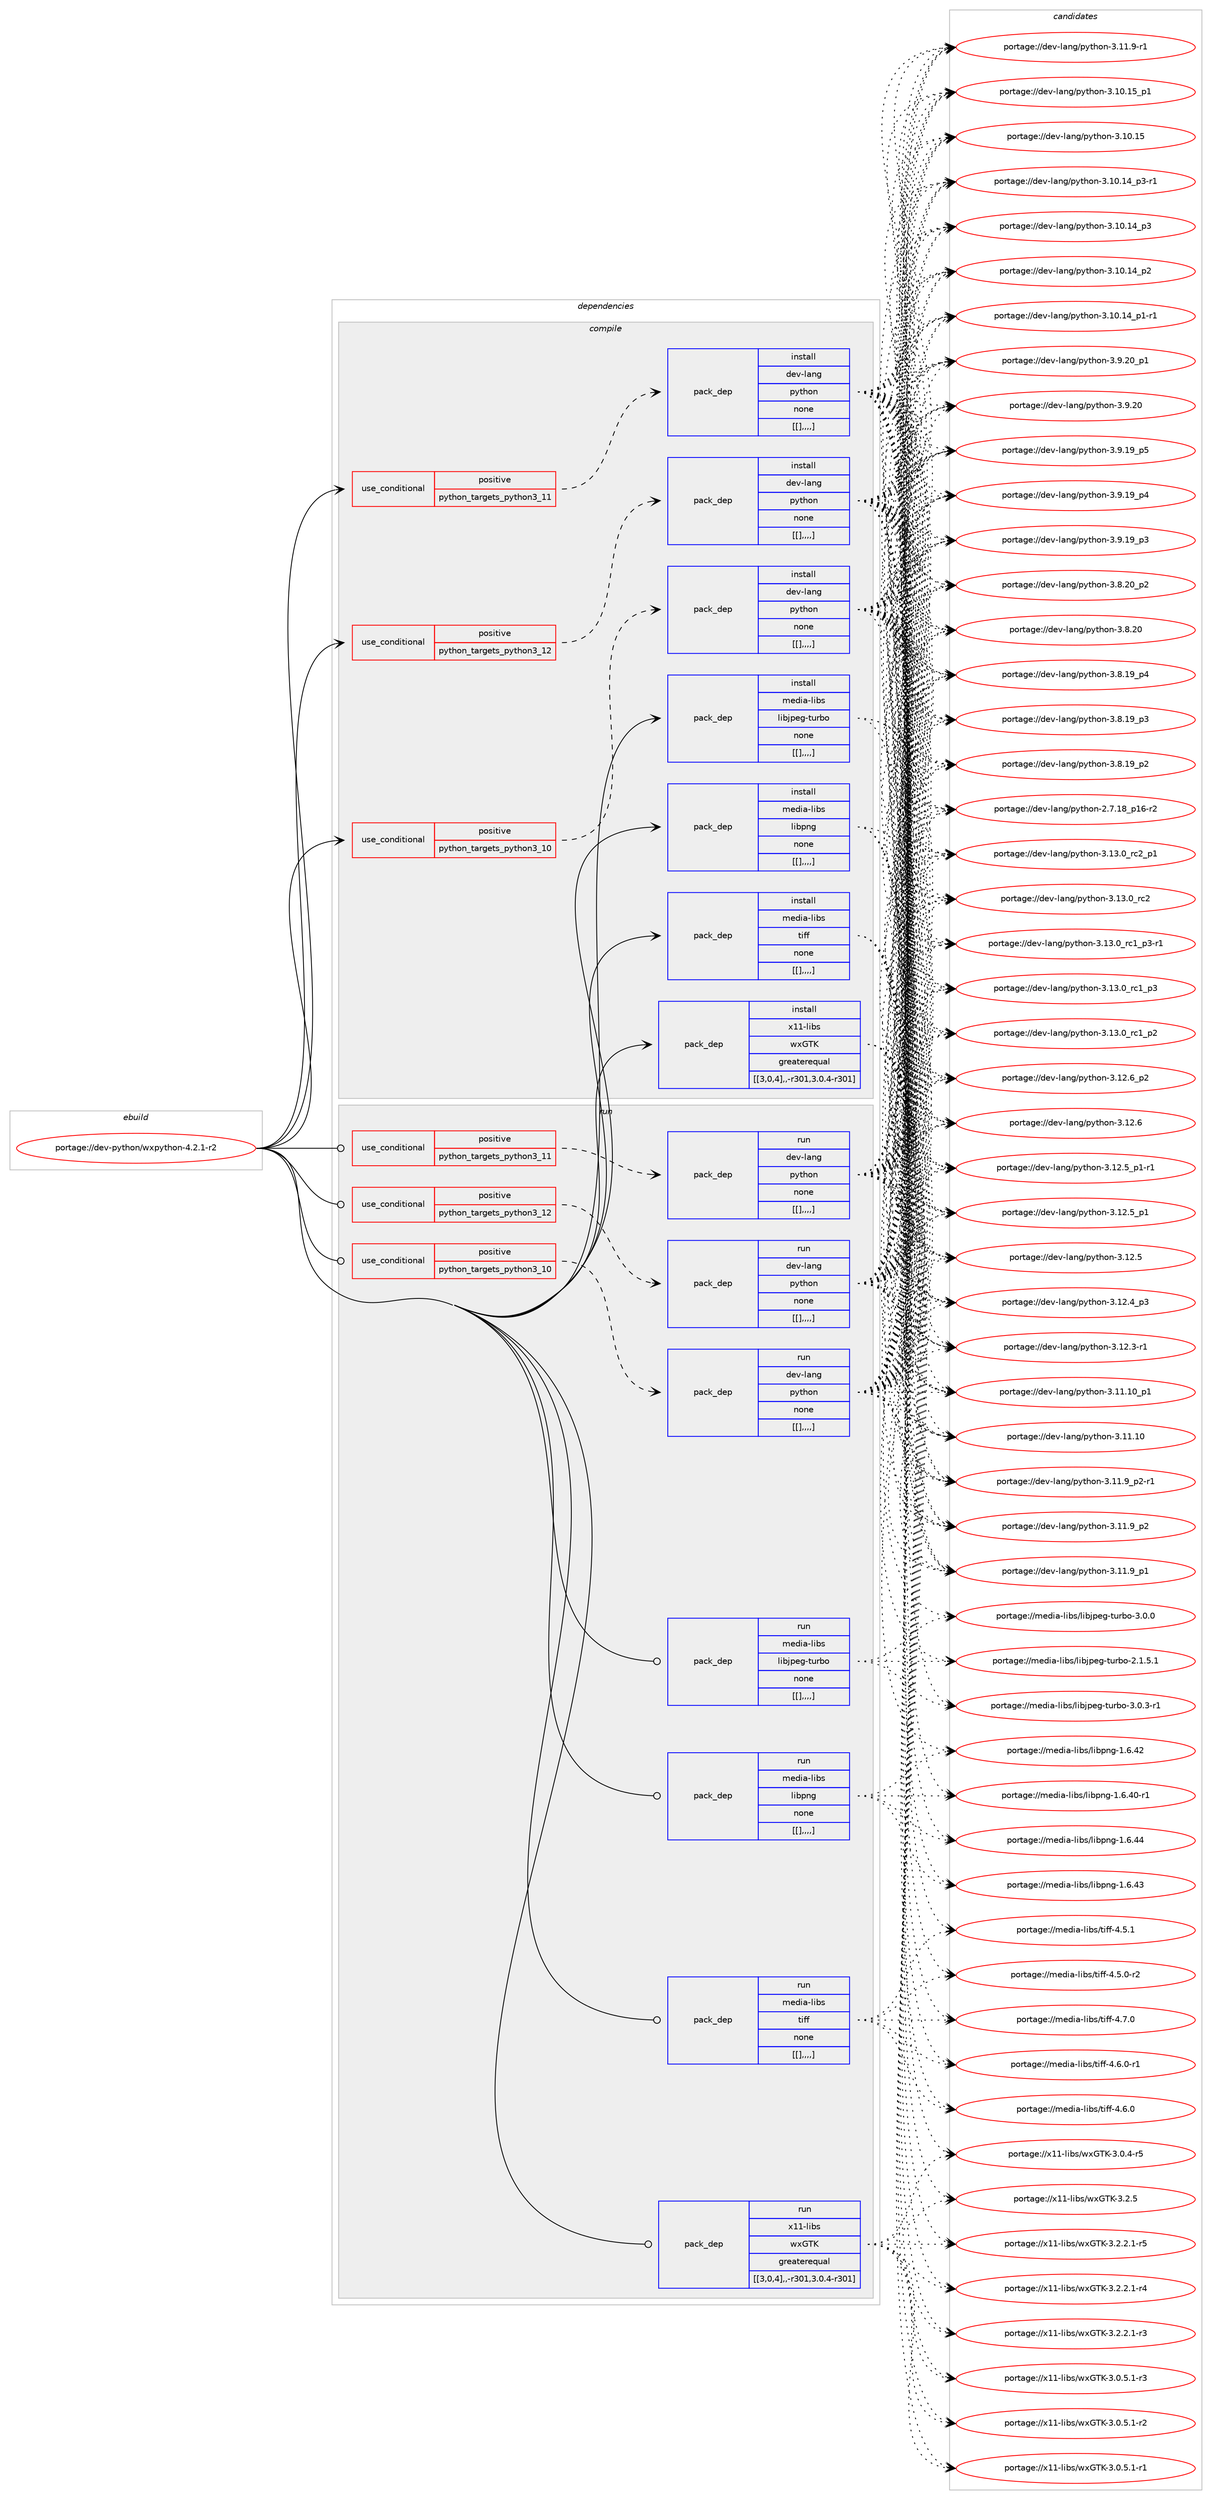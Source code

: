 digraph prolog {

# *************
# Graph options
# *************

newrank=true;
concentrate=true;
compound=true;
graph [rankdir=LR,fontname=Helvetica,fontsize=10,ranksep=1.5];#, ranksep=2.5, nodesep=0.2];
edge  [arrowhead=vee];
node  [fontname=Helvetica,fontsize=10];

# **********
# The ebuild
# **********

subgraph cluster_leftcol {
color=gray;
label=<<i>ebuild</i>>;
id [label="portage://dev-python/wxpython-4.2.1-r2", color=red, width=4, href="../dev-python/wxpython-4.2.1-r2.svg"];
}

# ****************
# The dependencies
# ****************

subgraph cluster_midcol {
color=gray;
label=<<i>dependencies</i>>;
subgraph cluster_compile {
fillcolor="#eeeeee";
style=filled;
label=<<i>compile</i>>;
subgraph cond43051 {
dependency171045 [label=<<TABLE BORDER="0" CELLBORDER="1" CELLSPACING="0" CELLPADDING="4"><TR><TD ROWSPAN="3" CELLPADDING="10">use_conditional</TD></TR><TR><TD>positive</TD></TR><TR><TD>python_targets_python3_10</TD></TR></TABLE>>, shape=none, color=red];
subgraph pack126731 {
dependency171046 [label=<<TABLE BORDER="0" CELLBORDER="1" CELLSPACING="0" CELLPADDING="4" WIDTH="220"><TR><TD ROWSPAN="6" CELLPADDING="30">pack_dep</TD></TR><TR><TD WIDTH="110">install</TD></TR><TR><TD>dev-lang</TD></TR><TR><TD>python</TD></TR><TR><TD>none</TD></TR><TR><TD>[[],,,,]</TD></TR></TABLE>>, shape=none, color=blue];
}
dependency171045:e -> dependency171046:w [weight=20,style="dashed",arrowhead="vee"];
}
id:e -> dependency171045:w [weight=20,style="solid",arrowhead="vee"];
subgraph cond43052 {
dependency171047 [label=<<TABLE BORDER="0" CELLBORDER="1" CELLSPACING="0" CELLPADDING="4"><TR><TD ROWSPAN="3" CELLPADDING="10">use_conditional</TD></TR><TR><TD>positive</TD></TR><TR><TD>python_targets_python3_11</TD></TR></TABLE>>, shape=none, color=red];
subgraph pack126732 {
dependency171048 [label=<<TABLE BORDER="0" CELLBORDER="1" CELLSPACING="0" CELLPADDING="4" WIDTH="220"><TR><TD ROWSPAN="6" CELLPADDING="30">pack_dep</TD></TR><TR><TD WIDTH="110">install</TD></TR><TR><TD>dev-lang</TD></TR><TR><TD>python</TD></TR><TR><TD>none</TD></TR><TR><TD>[[],,,,]</TD></TR></TABLE>>, shape=none, color=blue];
}
dependency171047:e -> dependency171048:w [weight=20,style="dashed",arrowhead="vee"];
}
id:e -> dependency171047:w [weight=20,style="solid",arrowhead="vee"];
subgraph cond43053 {
dependency171049 [label=<<TABLE BORDER="0" CELLBORDER="1" CELLSPACING="0" CELLPADDING="4"><TR><TD ROWSPAN="3" CELLPADDING="10">use_conditional</TD></TR><TR><TD>positive</TD></TR><TR><TD>python_targets_python3_12</TD></TR></TABLE>>, shape=none, color=red];
subgraph pack126733 {
dependency171050 [label=<<TABLE BORDER="0" CELLBORDER="1" CELLSPACING="0" CELLPADDING="4" WIDTH="220"><TR><TD ROWSPAN="6" CELLPADDING="30">pack_dep</TD></TR><TR><TD WIDTH="110">install</TD></TR><TR><TD>dev-lang</TD></TR><TR><TD>python</TD></TR><TR><TD>none</TD></TR><TR><TD>[[],,,,]</TD></TR></TABLE>>, shape=none, color=blue];
}
dependency171049:e -> dependency171050:w [weight=20,style="dashed",arrowhead="vee"];
}
id:e -> dependency171049:w [weight=20,style="solid",arrowhead="vee"];
subgraph pack126734 {
dependency171051 [label=<<TABLE BORDER="0" CELLBORDER="1" CELLSPACING="0" CELLPADDING="4" WIDTH="220"><TR><TD ROWSPAN="6" CELLPADDING="30">pack_dep</TD></TR><TR><TD WIDTH="110">install</TD></TR><TR><TD>media-libs</TD></TR><TR><TD>libjpeg-turbo</TD></TR><TR><TD>none</TD></TR><TR><TD>[[],,,,]</TD></TR></TABLE>>, shape=none, color=blue];
}
id:e -> dependency171051:w [weight=20,style="solid",arrowhead="vee"];
subgraph pack126735 {
dependency171052 [label=<<TABLE BORDER="0" CELLBORDER="1" CELLSPACING="0" CELLPADDING="4" WIDTH="220"><TR><TD ROWSPAN="6" CELLPADDING="30">pack_dep</TD></TR><TR><TD WIDTH="110">install</TD></TR><TR><TD>media-libs</TD></TR><TR><TD>libpng</TD></TR><TR><TD>none</TD></TR><TR><TD>[[],,,,]</TD></TR></TABLE>>, shape=none, color=blue];
}
id:e -> dependency171052:w [weight=20,style="solid",arrowhead="vee"];
subgraph pack126736 {
dependency171053 [label=<<TABLE BORDER="0" CELLBORDER="1" CELLSPACING="0" CELLPADDING="4" WIDTH="220"><TR><TD ROWSPAN="6" CELLPADDING="30">pack_dep</TD></TR><TR><TD WIDTH="110">install</TD></TR><TR><TD>media-libs</TD></TR><TR><TD>tiff</TD></TR><TR><TD>none</TD></TR><TR><TD>[[],,,,]</TD></TR></TABLE>>, shape=none, color=blue];
}
id:e -> dependency171053:w [weight=20,style="solid",arrowhead="vee"];
subgraph pack126737 {
dependency171054 [label=<<TABLE BORDER="0" CELLBORDER="1" CELLSPACING="0" CELLPADDING="4" WIDTH="220"><TR><TD ROWSPAN="6" CELLPADDING="30">pack_dep</TD></TR><TR><TD WIDTH="110">install</TD></TR><TR><TD>x11-libs</TD></TR><TR><TD>wxGTK</TD></TR><TR><TD>greaterequal</TD></TR><TR><TD>[[3,0,4],,-r301,3.0.4-r301]</TD></TR></TABLE>>, shape=none, color=blue];
}
id:e -> dependency171054:w [weight=20,style="solid",arrowhead="vee"];
}
subgraph cluster_compileandrun {
fillcolor="#eeeeee";
style=filled;
label=<<i>compile and run</i>>;
}
subgraph cluster_run {
fillcolor="#eeeeee";
style=filled;
label=<<i>run</i>>;
subgraph cond43054 {
dependency171055 [label=<<TABLE BORDER="0" CELLBORDER="1" CELLSPACING="0" CELLPADDING="4"><TR><TD ROWSPAN="3" CELLPADDING="10">use_conditional</TD></TR><TR><TD>positive</TD></TR><TR><TD>python_targets_python3_10</TD></TR></TABLE>>, shape=none, color=red];
subgraph pack126738 {
dependency171056 [label=<<TABLE BORDER="0" CELLBORDER="1" CELLSPACING="0" CELLPADDING="4" WIDTH="220"><TR><TD ROWSPAN="6" CELLPADDING="30">pack_dep</TD></TR><TR><TD WIDTH="110">run</TD></TR><TR><TD>dev-lang</TD></TR><TR><TD>python</TD></TR><TR><TD>none</TD></TR><TR><TD>[[],,,,]</TD></TR></TABLE>>, shape=none, color=blue];
}
dependency171055:e -> dependency171056:w [weight=20,style="dashed",arrowhead="vee"];
}
id:e -> dependency171055:w [weight=20,style="solid",arrowhead="odot"];
subgraph cond43055 {
dependency171057 [label=<<TABLE BORDER="0" CELLBORDER="1" CELLSPACING="0" CELLPADDING="4"><TR><TD ROWSPAN="3" CELLPADDING="10">use_conditional</TD></TR><TR><TD>positive</TD></TR><TR><TD>python_targets_python3_11</TD></TR></TABLE>>, shape=none, color=red];
subgraph pack126739 {
dependency171058 [label=<<TABLE BORDER="0" CELLBORDER="1" CELLSPACING="0" CELLPADDING="4" WIDTH="220"><TR><TD ROWSPAN="6" CELLPADDING="30">pack_dep</TD></TR><TR><TD WIDTH="110">run</TD></TR><TR><TD>dev-lang</TD></TR><TR><TD>python</TD></TR><TR><TD>none</TD></TR><TR><TD>[[],,,,]</TD></TR></TABLE>>, shape=none, color=blue];
}
dependency171057:e -> dependency171058:w [weight=20,style="dashed",arrowhead="vee"];
}
id:e -> dependency171057:w [weight=20,style="solid",arrowhead="odot"];
subgraph cond43056 {
dependency171059 [label=<<TABLE BORDER="0" CELLBORDER="1" CELLSPACING="0" CELLPADDING="4"><TR><TD ROWSPAN="3" CELLPADDING="10">use_conditional</TD></TR><TR><TD>positive</TD></TR><TR><TD>python_targets_python3_12</TD></TR></TABLE>>, shape=none, color=red];
subgraph pack126740 {
dependency171060 [label=<<TABLE BORDER="0" CELLBORDER="1" CELLSPACING="0" CELLPADDING="4" WIDTH="220"><TR><TD ROWSPAN="6" CELLPADDING="30">pack_dep</TD></TR><TR><TD WIDTH="110">run</TD></TR><TR><TD>dev-lang</TD></TR><TR><TD>python</TD></TR><TR><TD>none</TD></TR><TR><TD>[[],,,,]</TD></TR></TABLE>>, shape=none, color=blue];
}
dependency171059:e -> dependency171060:w [weight=20,style="dashed",arrowhead="vee"];
}
id:e -> dependency171059:w [weight=20,style="solid",arrowhead="odot"];
subgraph pack126741 {
dependency171061 [label=<<TABLE BORDER="0" CELLBORDER="1" CELLSPACING="0" CELLPADDING="4" WIDTH="220"><TR><TD ROWSPAN="6" CELLPADDING="30">pack_dep</TD></TR><TR><TD WIDTH="110">run</TD></TR><TR><TD>media-libs</TD></TR><TR><TD>libjpeg-turbo</TD></TR><TR><TD>none</TD></TR><TR><TD>[[],,,,]</TD></TR></TABLE>>, shape=none, color=blue];
}
id:e -> dependency171061:w [weight=20,style="solid",arrowhead="odot"];
subgraph pack126742 {
dependency171062 [label=<<TABLE BORDER="0" CELLBORDER="1" CELLSPACING="0" CELLPADDING="4" WIDTH="220"><TR><TD ROWSPAN="6" CELLPADDING="30">pack_dep</TD></TR><TR><TD WIDTH="110">run</TD></TR><TR><TD>media-libs</TD></TR><TR><TD>libpng</TD></TR><TR><TD>none</TD></TR><TR><TD>[[],,,,]</TD></TR></TABLE>>, shape=none, color=blue];
}
id:e -> dependency171062:w [weight=20,style="solid",arrowhead="odot"];
subgraph pack126743 {
dependency171063 [label=<<TABLE BORDER="0" CELLBORDER="1" CELLSPACING="0" CELLPADDING="4" WIDTH="220"><TR><TD ROWSPAN="6" CELLPADDING="30">pack_dep</TD></TR><TR><TD WIDTH="110">run</TD></TR><TR><TD>media-libs</TD></TR><TR><TD>tiff</TD></TR><TR><TD>none</TD></TR><TR><TD>[[],,,,]</TD></TR></TABLE>>, shape=none, color=blue];
}
id:e -> dependency171063:w [weight=20,style="solid",arrowhead="odot"];
subgraph pack126744 {
dependency171064 [label=<<TABLE BORDER="0" CELLBORDER="1" CELLSPACING="0" CELLPADDING="4" WIDTH="220"><TR><TD ROWSPAN="6" CELLPADDING="30">pack_dep</TD></TR><TR><TD WIDTH="110">run</TD></TR><TR><TD>x11-libs</TD></TR><TR><TD>wxGTK</TD></TR><TR><TD>greaterequal</TD></TR><TR><TD>[[3,0,4],,-r301,3.0.4-r301]</TD></TR></TABLE>>, shape=none, color=blue];
}
id:e -> dependency171064:w [weight=20,style="solid",arrowhead="odot"];
}
}

# **************
# The candidates
# **************

subgraph cluster_choices {
rank=same;
color=gray;
label=<<i>candidates</i>>;

subgraph choice126731 {
color=black;
nodesep=1;
choice100101118451089711010347112121116104111110455146495146489511499509511249 [label="portage://dev-lang/python-3.13.0_rc2_p1", color=red, width=4,href="../dev-lang/python-3.13.0_rc2_p1.svg"];
choice10010111845108971101034711212111610411111045514649514648951149950 [label="portage://dev-lang/python-3.13.0_rc2", color=red, width=4,href="../dev-lang/python-3.13.0_rc2.svg"];
choice1001011184510897110103471121211161041111104551464951464895114994995112514511449 [label="portage://dev-lang/python-3.13.0_rc1_p3-r1", color=red, width=4,href="../dev-lang/python-3.13.0_rc1_p3-r1.svg"];
choice100101118451089711010347112121116104111110455146495146489511499499511251 [label="portage://dev-lang/python-3.13.0_rc1_p3", color=red, width=4,href="../dev-lang/python-3.13.0_rc1_p3.svg"];
choice100101118451089711010347112121116104111110455146495146489511499499511250 [label="portage://dev-lang/python-3.13.0_rc1_p2", color=red, width=4,href="../dev-lang/python-3.13.0_rc1_p2.svg"];
choice100101118451089711010347112121116104111110455146495046549511250 [label="portage://dev-lang/python-3.12.6_p2", color=red, width=4,href="../dev-lang/python-3.12.6_p2.svg"];
choice10010111845108971101034711212111610411111045514649504654 [label="portage://dev-lang/python-3.12.6", color=red, width=4,href="../dev-lang/python-3.12.6.svg"];
choice1001011184510897110103471121211161041111104551464950465395112494511449 [label="portage://dev-lang/python-3.12.5_p1-r1", color=red, width=4,href="../dev-lang/python-3.12.5_p1-r1.svg"];
choice100101118451089711010347112121116104111110455146495046539511249 [label="portage://dev-lang/python-3.12.5_p1", color=red, width=4,href="../dev-lang/python-3.12.5_p1.svg"];
choice10010111845108971101034711212111610411111045514649504653 [label="portage://dev-lang/python-3.12.5", color=red, width=4,href="../dev-lang/python-3.12.5.svg"];
choice100101118451089711010347112121116104111110455146495046529511251 [label="portage://dev-lang/python-3.12.4_p3", color=red, width=4,href="../dev-lang/python-3.12.4_p3.svg"];
choice100101118451089711010347112121116104111110455146495046514511449 [label="portage://dev-lang/python-3.12.3-r1", color=red, width=4,href="../dev-lang/python-3.12.3-r1.svg"];
choice10010111845108971101034711212111610411111045514649494649489511249 [label="portage://dev-lang/python-3.11.10_p1", color=red, width=4,href="../dev-lang/python-3.11.10_p1.svg"];
choice1001011184510897110103471121211161041111104551464949464948 [label="portage://dev-lang/python-3.11.10", color=red, width=4,href="../dev-lang/python-3.11.10.svg"];
choice1001011184510897110103471121211161041111104551464949465795112504511449 [label="portage://dev-lang/python-3.11.9_p2-r1", color=red, width=4,href="../dev-lang/python-3.11.9_p2-r1.svg"];
choice100101118451089711010347112121116104111110455146494946579511250 [label="portage://dev-lang/python-3.11.9_p2", color=red, width=4,href="../dev-lang/python-3.11.9_p2.svg"];
choice100101118451089711010347112121116104111110455146494946579511249 [label="portage://dev-lang/python-3.11.9_p1", color=red, width=4,href="../dev-lang/python-3.11.9_p1.svg"];
choice100101118451089711010347112121116104111110455146494946574511449 [label="portage://dev-lang/python-3.11.9-r1", color=red, width=4,href="../dev-lang/python-3.11.9-r1.svg"];
choice10010111845108971101034711212111610411111045514649484649539511249 [label="portage://dev-lang/python-3.10.15_p1", color=red, width=4,href="../dev-lang/python-3.10.15_p1.svg"];
choice1001011184510897110103471121211161041111104551464948464953 [label="portage://dev-lang/python-3.10.15", color=red, width=4,href="../dev-lang/python-3.10.15.svg"];
choice100101118451089711010347112121116104111110455146494846495295112514511449 [label="portage://dev-lang/python-3.10.14_p3-r1", color=red, width=4,href="../dev-lang/python-3.10.14_p3-r1.svg"];
choice10010111845108971101034711212111610411111045514649484649529511251 [label="portage://dev-lang/python-3.10.14_p3", color=red, width=4,href="../dev-lang/python-3.10.14_p3.svg"];
choice10010111845108971101034711212111610411111045514649484649529511250 [label="portage://dev-lang/python-3.10.14_p2", color=red, width=4,href="../dev-lang/python-3.10.14_p2.svg"];
choice100101118451089711010347112121116104111110455146494846495295112494511449 [label="portage://dev-lang/python-3.10.14_p1-r1", color=red, width=4,href="../dev-lang/python-3.10.14_p1-r1.svg"];
choice100101118451089711010347112121116104111110455146574650489511249 [label="portage://dev-lang/python-3.9.20_p1", color=red, width=4,href="../dev-lang/python-3.9.20_p1.svg"];
choice10010111845108971101034711212111610411111045514657465048 [label="portage://dev-lang/python-3.9.20", color=red, width=4,href="../dev-lang/python-3.9.20.svg"];
choice100101118451089711010347112121116104111110455146574649579511253 [label="portage://dev-lang/python-3.9.19_p5", color=red, width=4,href="../dev-lang/python-3.9.19_p5.svg"];
choice100101118451089711010347112121116104111110455146574649579511252 [label="portage://dev-lang/python-3.9.19_p4", color=red, width=4,href="../dev-lang/python-3.9.19_p4.svg"];
choice100101118451089711010347112121116104111110455146574649579511251 [label="portage://dev-lang/python-3.9.19_p3", color=red, width=4,href="../dev-lang/python-3.9.19_p3.svg"];
choice100101118451089711010347112121116104111110455146564650489511250 [label="portage://dev-lang/python-3.8.20_p2", color=red, width=4,href="../dev-lang/python-3.8.20_p2.svg"];
choice10010111845108971101034711212111610411111045514656465048 [label="portage://dev-lang/python-3.8.20", color=red, width=4,href="../dev-lang/python-3.8.20.svg"];
choice100101118451089711010347112121116104111110455146564649579511252 [label="portage://dev-lang/python-3.8.19_p4", color=red, width=4,href="../dev-lang/python-3.8.19_p4.svg"];
choice100101118451089711010347112121116104111110455146564649579511251 [label="portage://dev-lang/python-3.8.19_p3", color=red, width=4,href="../dev-lang/python-3.8.19_p3.svg"];
choice100101118451089711010347112121116104111110455146564649579511250 [label="portage://dev-lang/python-3.8.19_p2", color=red, width=4,href="../dev-lang/python-3.8.19_p2.svg"];
choice100101118451089711010347112121116104111110455046554649569511249544511450 [label="portage://dev-lang/python-2.7.18_p16-r2", color=red, width=4,href="../dev-lang/python-2.7.18_p16-r2.svg"];
dependency171046:e -> choice100101118451089711010347112121116104111110455146495146489511499509511249:w [style=dotted,weight="100"];
dependency171046:e -> choice10010111845108971101034711212111610411111045514649514648951149950:w [style=dotted,weight="100"];
dependency171046:e -> choice1001011184510897110103471121211161041111104551464951464895114994995112514511449:w [style=dotted,weight="100"];
dependency171046:e -> choice100101118451089711010347112121116104111110455146495146489511499499511251:w [style=dotted,weight="100"];
dependency171046:e -> choice100101118451089711010347112121116104111110455146495146489511499499511250:w [style=dotted,weight="100"];
dependency171046:e -> choice100101118451089711010347112121116104111110455146495046549511250:w [style=dotted,weight="100"];
dependency171046:e -> choice10010111845108971101034711212111610411111045514649504654:w [style=dotted,weight="100"];
dependency171046:e -> choice1001011184510897110103471121211161041111104551464950465395112494511449:w [style=dotted,weight="100"];
dependency171046:e -> choice100101118451089711010347112121116104111110455146495046539511249:w [style=dotted,weight="100"];
dependency171046:e -> choice10010111845108971101034711212111610411111045514649504653:w [style=dotted,weight="100"];
dependency171046:e -> choice100101118451089711010347112121116104111110455146495046529511251:w [style=dotted,weight="100"];
dependency171046:e -> choice100101118451089711010347112121116104111110455146495046514511449:w [style=dotted,weight="100"];
dependency171046:e -> choice10010111845108971101034711212111610411111045514649494649489511249:w [style=dotted,weight="100"];
dependency171046:e -> choice1001011184510897110103471121211161041111104551464949464948:w [style=dotted,weight="100"];
dependency171046:e -> choice1001011184510897110103471121211161041111104551464949465795112504511449:w [style=dotted,weight="100"];
dependency171046:e -> choice100101118451089711010347112121116104111110455146494946579511250:w [style=dotted,weight="100"];
dependency171046:e -> choice100101118451089711010347112121116104111110455146494946579511249:w [style=dotted,weight="100"];
dependency171046:e -> choice100101118451089711010347112121116104111110455146494946574511449:w [style=dotted,weight="100"];
dependency171046:e -> choice10010111845108971101034711212111610411111045514649484649539511249:w [style=dotted,weight="100"];
dependency171046:e -> choice1001011184510897110103471121211161041111104551464948464953:w [style=dotted,weight="100"];
dependency171046:e -> choice100101118451089711010347112121116104111110455146494846495295112514511449:w [style=dotted,weight="100"];
dependency171046:e -> choice10010111845108971101034711212111610411111045514649484649529511251:w [style=dotted,weight="100"];
dependency171046:e -> choice10010111845108971101034711212111610411111045514649484649529511250:w [style=dotted,weight="100"];
dependency171046:e -> choice100101118451089711010347112121116104111110455146494846495295112494511449:w [style=dotted,weight="100"];
dependency171046:e -> choice100101118451089711010347112121116104111110455146574650489511249:w [style=dotted,weight="100"];
dependency171046:e -> choice10010111845108971101034711212111610411111045514657465048:w [style=dotted,weight="100"];
dependency171046:e -> choice100101118451089711010347112121116104111110455146574649579511253:w [style=dotted,weight="100"];
dependency171046:e -> choice100101118451089711010347112121116104111110455146574649579511252:w [style=dotted,weight="100"];
dependency171046:e -> choice100101118451089711010347112121116104111110455146574649579511251:w [style=dotted,weight="100"];
dependency171046:e -> choice100101118451089711010347112121116104111110455146564650489511250:w [style=dotted,weight="100"];
dependency171046:e -> choice10010111845108971101034711212111610411111045514656465048:w [style=dotted,weight="100"];
dependency171046:e -> choice100101118451089711010347112121116104111110455146564649579511252:w [style=dotted,weight="100"];
dependency171046:e -> choice100101118451089711010347112121116104111110455146564649579511251:w [style=dotted,weight="100"];
dependency171046:e -> choice100101118451089711010347112121116104111110455146564649579511250:w [style=dotted,weight="100"];
dependency171046:e -> choice100101118451089711010347112121116104111110455046554649569511249544511450:w [style=dotted,weight="100"];
}
subgraph choice126732 {
color=black;
nodesep=1;
choice100101118451089711010347112121116104111110455146495146489511499509511249 [label="portage://dev-lang/python-3.13.0_rc2_p1", color=red, width=4,href="../dev-lang/python-3.13.0_rc2_p1.svg"];
choice10010111845108971101034711212111610411111045514649514648951149950 [label="portage://dev-lang/python-3.13.0_rc2", color=red, width=4,href="../dev-lang/python-3.13.0_rc2.svg"];
choice1001011184510897110103471121211161041111104551464951464895114994995112514511449 [label="portage://dev-lang/python-3.13.0_rc1_p3-r1", color=red, width=4,href="../dev-lang/python-3.13.0_rc1_p3-r1.svg"];
choice100101118451089711010347112121116104111110455146495146489511499499511251 [label="portage://dev-lang/python-3.13.0_rc1_p3", color=red, width=4,href="../dev-lang/python-3.13.0_rc1_p3.svg"];
choice100101118451089711010347112121116104111110455146495146489511499499511250 [label="portage://dev-lang/python-3.13.0_rc1_p2", color=red, width=4,href="../dev-lang/python-3.13.0_rc1_p2.svg"];
choice100101118451089711010347112121116104111110455146495046549511250 [label="portage://dev-lang/python-3.12.6_p2", color=red, width=4,href="../dev-lang/python-3.12.6_p2.svg"];
choice10010111845108971101034711212111610411111045514649504654 [label="portage://dev-lang/python-3.12.6", color=red, width=4,href="../dev-lang/python-3.12.6.svg"];
choice1001011184510897110103471121211161041111104551464950465395112494511449 [label="portage://dev-lang/python-3.12.5_p1-r1", color=red, width=4,href="../dev-lang/python-3.12.5_p1-r1.svg"];
choice100101118451089711010347112121116104111110455146495046539511249 [label="portage://dev-lang/python-3.12.5_p1", color=red, width=4,href="../dev-lang/python-3.12.5_p1.svg"];
choice10010111845108971101034711212111610411111045514649504653 [label="portage://dev-lang/python-3.12.5", color=red, width=4,href="../dev-lang/python-3.12.5.svg"];
choice100101118451089711010347112121116104111110455146495046529511251 [label="portage://dev-lang/python-3.12.4_p3", color=red, width=4,href="../dev-lang/python-3.12.4_p3.svg"];
choice100101118451089711010347112121116104111110455146495046514511449 [label="portage://dev-lang/python-3.12.3-r1", color=red, width=4,href="../dev-lang/python-3.12.3-r1.svg"];
choice10010111845108971101034711212111610411111045514649494649489511249 [label="portage://dev-lang/python-3.11.10_p1", color=red, width=4,href="../dev-lang/python-3.11.10_p1.svg"];
choice1001011184510897110103471121211161041111104551464949464948 [label="portage://dev-lang/python-3.11.10", color=red, width=4,href="../dev-lang/python-3.11.10.svg"];
choice1001011184510897110103471121211161041111104551464949465795112504511449 [label="portage://dev-lang/python-3.11.9_p2-r1", color=red, width=4,href="../dev-lang/python-3.11.9_p2-r1.svg"];
choice100101118451089711010347112121116104111110455146494946579511250 [label="portage://dev-lang/python-3.11.9_p2", color=red, width=4,href="../dev-lang/python-3.11.9_p2.svg"];
choice100101118451089711010347112121116104111110455146494946579511249 [label="portage://dev-lang/python-3.11.9_p1", color=red, width=4,href="../dev-lang/python-3.11.9_p1.svg"];
choice100101118451089711010347112121116104111110455146494946574511449 [label="portage://dev-lang/python-3.11.9-r1", color=red, width=4,href="../dev-lang/python-3.11.9-r1.svg"];
choice10010111845108971101034711212111610411111045514649484649539511249 [label="portage://dev-lang/python-3.10.15_p1", color=red, width=4,href="../dev-lang/python-3.10.15_p1.svg"];
choice1001011184510897110103471121211161041111104551464948464953 [label="portage://dev-lang/python-3.10.15", color=red, width=4,href="../dev-lang/python-3.10.15.svg"];
choice100101118451089711010347112121116104111110455146494846495295112514511449 [label="portage://dev-lang/python-3.10.14_p3-r1", color=red, width=4,href="../dev-lang/python-3.10.14_p3-r1.svg"];
choice10010111845108971101034711212111610411111045514649484649529511251 [label="portage://dev-lang/python-3.10.14_p3", color=red, width=4,href="../dev-lang/python-3.10.14_p3.svg"];
choice10010111845108971101034711212111610411111045514649484649529511250 [label="portage://dev-lang/python-3.10.14_p2", color=red, width=4,href="../dev-lang/python-3.10.14_p2.svg"];
choice100101118451089711010347112121116104111110455146494846495295112494511449 [label="portage://dev-lang/python-3.10.14_p1-r1", color=red, width=4,href="../dev-lang/python-3.10.14_p1-r1.svg"];
choice100101118451089711010347112121116104111110455146574650489511249 [label="portage://dev-lang/python-3.9.20_p1", color=red, width=4,href="../dev-lang/python-3.9.20_p1.svg"];
choice10010111845108971101034711212111610411111045514657465048 [label="portage://dev-lang/python-3.9.20", color=red, width=4,href="../dev-lang/python-3.9.20.svg"];
choice100101118451089711010347112121116104111110455146574649579511253 [label="portage://dev-lang/python-3.9.19_p5", color=red, width=4,href="../dev-lang/python-3.9.19_p5.svg"];
choice100101118451089711010347112121116104111110455146574649579511252 [label="portage://dev-lang/python-3.9.19_p4", color=red, width=4,href="../dev-lang/python-3.9.19_p4.svg"];
choice100101118451089711010347112121116104111110455146574649579511251 [label="portage://dev-lang/python-3.9.19_p3", color=red, width=4,href="../dev-lang/python-3.9.19_p3.svg"];
choice100101118451089711010347112121116104111110455146564650489511250 [label="portage://dev-lang/python-3.8.20_p2", color=red, width=4,href="../dev-lang/python-3.8.20_p2.svg"];
choice10010111845108971101034711212111610411111045514656465048 [label="portage://dev-lang/python-3.8.20", color=red, width=4,href="../dev-lang/python-3.8.20.svg"];
choice100101118451089711010347112121116104111110455146564649579511252 [label="portage://dev-lang/python-3.8.19_p4", color=red, width=4,href="../dev-lang/python-3.8.19_p4.svg"];
choice100101118451089711010347112121116104111110455146564649579511251 [label="portage://dev-lang/python-3.8.19_p3", color=red, width=4,href="../dev-lang/python-3.8.19_p3.svg"];
choice100101118451089711010347112121116104111110455146564649579511250 [label="portage://dev-lang/python-3.8.19_p2", color=red, width=4,href="../dev-lang/python-3.8.19_p2.svg"];
choice100101118451089711010347112121116104111110455046554649569511249544511450 [label="portage://dev-lang/python-2.7.18_p16-r2", color=red, width=4,href="../dev-lang/python-2.7.18_p16-r2.svg"];
dependency171048:e -> choice100101118451089711010347112121116104111110455146495146489511499509511249:w [style=dotted,weight="100"];
dependency171048:e -> choice10010111845108971101034711212111610411111045514649514648951149950:w [style=dotted,weight="100"];
dependency171048:e -> choice1001011184510897110103471121211161041111104551464951464895114994995112514511449:w [style=dotted,weight="100"];
dependency171048:e -> choice100101118451089711010347112121116104111110455146495146489511499499511251:w [style=dotted,weight="100"];
dependency171048:e -> choice100101118451089711010347112121116104111110455146495146489511499499511250:w [style=dotted,weight="100"];
dependency171048:e -> choice100101118451089711010347112121116104111110455146495046549511250:w [style=dotted,weight="100"];
dependency171048:e -> choice10010111845108971101034711212111610411111045514649504654:w [style=dotted,weight="100"];
dependency171048:e -> choice1001011184510897110103471121211161041111104551464950465395112494511449:w [style=dotted,weight="100"];
dependency171048:e -> choice100101118451089711010347112121116104111110455146495046539511249:w [style=dotted,weight="100"];
dependency171048:e -> choice10010111845108971101034711212111610411111045514649504653:w [style=dotted,weight="100"];
dependency171048:e -> choice100101118451089711010347112121116104111110455146495046529511251:w [style=dotted,weight="100"];
dependency171048:e -> choice100101118451089711010347112121116104111110455146495046514511449:w [style=dotted,weight="100"];
dependency171048:e -> choice10010111845108971101034711212111610411111045514649494649489511249:w [style=dotted,weight="100"];
dependency171048:e -> choice1001011184510897110103471121211161041111104551464949464948:w [style=dotted,weight="100"];
dependency171048:e -> choice1001011184510897110103471121211161041111104551464949465795112504511449:w [style=dotted,weight="100"];
dependency171048:e -> choice100101118451089711010347112121116104111110455146494946579511250:w [style=dotted,weight="100"];
dependency171048:e -> choice100101118451089711010347112121116104111110455146494946579511249:w [style=dotted,weight="100"];
dependency171048:e -> choice100101118451089711010347112121116104111110455146494946574511449:w [style=dotted,weight="100"];
dependency171048:e -> choice10010111845108971101034711212111610411111045514649484649539511249:w [style=dotted,weight="100"];
dependency171048:e -> choice1001011184510897110103471121211161041111104551464948464953:w [style=dotted,weight="100"];
dependency171048:e -> choice100101118451089711010347112121116104111110455146494846495295112514511449:w [style=dotted,weight="100"];
dependency171048:e -> choice10010111845108971101034711212111610411111045514649484649529511251:w [style=dotted,weight="100"];
dependency171048:e -> choice10010111845108971101034711212111610411111045514649484649529511250:w [style=dotted,weight="100"];
dependency171048:e -> choice100101118451089711010347112121116104111110455146494846495295112494511449:w [style=dotted,weight="100"];
dependency171048:e -> choice100101118451089711010347112121116104111110455146574650489511249:w [style=dotted,weight="100"];
dependency171048:e -> choice10010111845108971101034711212111610411111045514657465048:w [style=dotted,weight="100"];
dependency171048:e -> choice100101118451089711010347112121116104111110455146574649579511253:w [style=dotted,weight="100"];
dependency171048:e -> choice100101118451089711010347112121116104111110455146574649579511252:w [style=dotted,weight="100"];
dependency171048:e -> choice100101118451089711010347112121116104111110455146574649579511251:w [style=dotted,weight="100"];
dependency171048:e -> choice100101118451089711010347112121116104111110455146564650489511250:w [style=dotted,weight="100"];
dependency171048:e -> choice10010111845108971101034711212111610411111045514656465048:w [style=dotted,weight="100"];
dependency171048:e -> choice100101118451089711010347112121116104111110455146564649579511252:w [style=dotted,weight="100"];
dependency171048:e -> choice100101118451089711010347112121116104111110455146564649579511251:w [style=dotted,weight="100"];
dependency171048:e -> choice100101118451089711010347112121116104111110455146564649579511250:w [style=dotted,weight="100"];
dependency171048:e -> choice100101118451089711010347112121116104111110455046554649569511249544511450:w [style=dotted,weight="100"];
}
subgraph choice126733 {
color=black;
nodesep=1;
choice100101118451089711010347112121116104111110455146495146489511499509511249 [label="portage://dev-lang/python-3.13.0_rc2_p1", color=red, width=4,href="../dev-lang/python-3.13.0_rc2_p1.svg"];
choice10010111845108971101034711212111610411111045514649514648951149950 [label="portage://dev-lang/python-3.13.0_rc2", color=red, width=4,href="../dev-lang/python-3.13.0_rc2.svg"];
choice1001011184510897110103471121211161041111104551464951464895114994995112514511449 [label="portage://dev-lang/python-3.13.0_rc1_p3-r1", color=red, width=4,href="../dev-lang/python-3.13.0_rc1_p3-r1.svg"];
choice100101118451089711010347112121116104111110455146495146489511499499511251 [label="portage://dev-lang/python-3.13.0_rc1_p3", color=red, width=4,href="../dev-lang/python-3.13.0_rc1_p3.svg"];
choice100101118451089711010347112121116104111110455146495146489511499499511250 [label="portage://dev-lang/python-3.13.0_rc1_p2", color=red, width=4,href="../dev-lang/python-3.13.0_rc1_p2.svg"];
choice100101118451089711010347112121116104111110455146495046549511250 [label="portage://dev-lang/python-3.12.6_p2", color=red, width=4,href="../dev-lang/python-3.12.6_p2.svg"];
choice10010111845108971101034711212111610411111045514649504654 [label="portage://dev-lang/python-3.12.6", color=red, width=4,href="../dev-lang/python-3.12.6.svg"];
choice1001011184510897110103471121211161041111104551464950465395112494511449 [label="portage://dev-lang/python-3.12.5_p1-r1", color=red, width=4,href="../dev-lang/python-3.12.5_p1-r1.svg"];
choice100101118451089711010347112121116104111110455146495046539511249 [label="portage://dev-lang/python-3.12.5_p1", color=red, width=4,href="../dev-lang/python-3.12.5_p1.svg"];
choice10010111845108971101034711212111610411111045514649504653 [label="portage://dev-lang/python-3.12.5", color=red, width=4,href="../dev-lang/python-3.12.5.svg"];
choice100101118451089711010347112121116104111110455146495046529511251 [label="portage://dev-lang/python-3.12.4_p3", color=red, width=4,href="../dev-lang/python-3.12.4_p3.svg"];
choice100101118451089711010347112121116104111110455146495046514511449 [label="portage://dev-lang/python-3.12.3-r1", color=red, width=4,href="../dev-lang/python-3.12.3-r1.svg"];
choice10010111845108971101034711212111610411111045514649494649489511249 [label="portage://dev-lang/python-3.11.10_p1", color=red, width=4,href="../dev-lang/python-3.11.10_p1.svg"];
choice1001011184510897110103471121211161041111104551464949464948 [label="portage://dev-lang/python-3.11.10", color=red, width=4,href="../dev-lang/python-3.11.10.svg"];
choice1001011184510897110103471121211161041111104551464949465795112504511449 [label="portage://dev-lang/python-3.11.9_p2-r1", color=red, width=4,href="../dev-lang/python-3.11.9_p2-r1.svg"];
choice100101118451089711010347112121116104111110455146494946579511250 [label="portage://dev-lang/python-3.11.9_p2", color=red, width=4,href="../dev-lang/python-3.11.9_p2.svg"];
choice100101118451089711010347112121116104111110455146494946579511249 [label="portage://dev-lang/python-3.11.9_p1", color=red, width=4,href="../dev-lang/python-3.11.9_p1.svg"];
choice100101118451089711010347112121116104111110455146494946574511449 [label="portage://dev-lang/python-3.11.9-r1", color=red, width=4,href="../dev-lang/python-3.11.9-r1.svg"];
choice10010111845108971101034711212111610411111045514649484649539511249 [label="portage://dev-lang/python-3.10.15_p1", color=red, width=4,href="../dev-lang/python-3.10.15_p1.svg"];
choice1001011184510897110103471121211161041111104551464948464953 [label="portage://dev-lang/python-3.10.15", color=red, width=4,href="../dev-lang/python-3.10.15.svg"];
choice100101118451089711010347112121116104111110455146494846495295112514511449 [label="portage://dev-lang/python-3.10.14_p3-r1", color=red, width=4,href="../dev-lang/python-3.10.14_p3-r1.svg"];
choice10010111845108971101034711212111610411111045514649484649529511251 [label="portage://dev-lang/python-3.10.14_p3", color=red, width=4,href="../dev-lang/python-3.10.14_p3.svg"];
choice10010111845108971101034711212111610411111045514649484649529511250 [label="portage://dev-lang/python-3.10.14_p2", color=red, width=4,href="../dev-lang/python-3.10.14_p2.svg"];
choice100101118451089711010347112121116104111110455146494846495295112494511449 [label="portage://dev-lang/python-3.10.14_p1-r1", color=red, width=4,href="../dev-lang/python-3.10.14_p1-r1.svg"];
choice100101118451089711010347112121116104111110455146574650489511249 [label="portage://dev-lang/python-3.9.20_p1", color=red, width=4,href="../dev-lang/python-3.9.20_p1.svg"];
choice10010111845108971101034711212111610411111045514657465048 [label="portage://dev-lang/python-3.9.20", color=red, width=4,href="../dev-lang/python-3.9.20.svg"];
choice100101118451089711010347112121116104111110455146574649579511253 [label="portage://dev-lang/python-3.9.19_p5", color=red, width=4,href="../dev-lang/python-3.9.19_p5.svg"];
choice100101118451089711010347112121116104111110455146574649579511252 [label="portage://dev-lang/python-3.9.19_p4", color=red, width=4,href="../dev-lang/python-3.9.19_p4.svg"];
choice100101118451089711010347112121116104111110455146574649579511251 [label="portage://dev-lang/python-3.9.19_p3", color=red, width=4,href="../dev-lang/python-3.9.19_p3.svg"];
choice100101118451089711010347112121116104111110455146564650489511250 [label="portage://dev-lang/python-3.8.20_p2", color=red, width=4,href="../dev-lang/python-3.8.20_p2.svg"];
choice10010111845108971101034711212111610411111045514656465048 [label="portage://dev-lang/python-3.8.20", color=red, width=4,href="../dev-lang/python-3.8.20.svg"];
choice100101118451089711010347112121116104111110455146564649579511252 [label="portage://dev-lang/python-3.8.19_p4", color=red, width=4,href="../dev-lang/python-3.8.19_p4.svg"];
choice100101118451089711010347112121116104111110455146564649579511251 [label="portage://dev-lang/python-3.8.19_p3", color=red, width=4,href="../dev-lang/python-3.8.19_p3.svg"];
choice100101118451089711010347112121116104111110455146564649579511250 [label="portage://dev-lang/python-3.8.19_p2", color=red, width=4,href="../dev-lang/python-3.8.19_p2.svg"];
choice100101118451089711010347112121116104111110455046554649569511249544511450 [label="portage://dev-lang/python-2.7.18_p16-r2", color=red, width=4,href="../dev-lang/python-2.7.18_p16-r2.svg"];
dependency171050:e -> choice100101118451089711010347112121116104111110455146495146489511499509511249:w [style=dotted,weight="100"];
dependency171050:e -> choice10010111845108971101034711212111610411111045514649514648951149950:w [style=dotted,weight="100"];
dependency171050:e -> choice1001011184510897110103471121211161041111104551464951464895114994995112514511449:w [style=dotted,weight="100"];
dependency171050:e -> choice100101118451089711010347112121116104111110455146495146489511499499511251:w [style=dotted,weight="100"];
dependency171050:e -> choice100101118451089711010347112121116104111110455146495146489511499499511250:w [style=dotted,weight="100"];
dependency171050:e -> choice100101118451089711010347112121116104111110455146495046549511250:w [style=dotted,weight="100"];
dependency171050:e -> choice10010111845108971101034711212111610411111045514649504654:w [style=dotted,weight="100"];
dependency171050:e -> choice1001011184510897110103471121211161041111104551464950465395112494511449:w [style=dotted,weight="100"];
dependency171050:e -> choice100101118451089711010347112121116104111110455146495046539511249:w [style=dotted,weight="100"];
dependency171050:e -> choice10010111845108971101034711212111610411111045514649504653:w [style=dotted,weight="100"];
dependency171050:e -> choice100101118451089711010347112121116104111110455146495046529511251:w [style=dotted,weight="100"];
dependency171050:e -> choice100101118451089711010347112121116104111110455146495046514511449:w [style=dotted,weight="100"];
dependency171050:e -> choice10010111845108971101034711212111610411111045514649494649489511249:w [style=dotted,weight="100"];
dependency171050:e -> choice1001011184510897110103471121211161041111104551464949464948:w [style=dotted,weight="100"];
dependency171050:e -> choice1001011184510897110103471121211161041111104551464949465795112504511449:w [style=dotted,weight="100"];
dependency171050:e -> choice100101118451089711010347112121116104111110455146494946579511250:w [style=dotted,weight="100"];
dependency171050:e -> choice100101118451089711010347112121116104111110455146494946579511249:w [style=dotted,weight="100"];
dependency171050:e -> choice100101118451089711010347112121116104111110455146494946574511449:w [style=dotted,weight="100"];
dependency171050:e -> choice10010111845108971101034711212111610411111045514649484649539511249:w [style=dotted,weight="100"];
dependency171050:e -> choice1001011184510897110103471121211161041111104551464948464953:w [style=dotted,weight="100"];
dependency171050:e -> choice100101118451089711010347112121116104111110455146494846495295112514511449:w [style=dotted,weight="100"];
dependency171050:e -> choice10010111845108971101034711212111610411111045514649484649529511251:w [style=dotted,weight="100"];
dependency171050:e -> choice10010111845108971101034711212111610411111045514649484649529511250:w [style=dotted,weight="100"];
dependency171050:e -> choice100101118451089711010347112121116104111110455146494846495295112494511449:w [style=dotted,weight="100"];
dependency171050:e -> choice100101118451089711010347112121116104111110455146574650489511249:w [style=dotted,weight="100"];
dependency171050:e -> choice10010111845108971101034711212111610411111045514657465048:w [style=dotted,weight="100"];
dependency171050:e -> choice100101118451089711010347112121116104111110455146574649579511253:w [style=dotted,weight="100"];
dependency171050:e -> choice100101118451089711010347112121116104111110455146574649579511252:w [style=dotted,weight="100"];
dependency171050:e -> choice100101118451089711010347112121116104111110455146574649579511251:w [style=dotted,weight="100"];
dependency171050:e -> choice100101118451089711010347112121116104111110455146564650489511250:w [style=dotted,weight="100"];
dependency171050:e -> choice10010111845108971101034711212111610411111045514656465048:w [style=dotted,weight="100"];
dependency171050:e -> choice100101118451089711010347112121116104111110455146564649579511252:w [style=dotted,weight="100"];
dependency171050:e -> choice100101118451089711010347112121116104111110455146564649579511251:w [style=dotted,weight="100"];
dependency171050:e -> choice100101118451089711010347112121116104111110455146564649579511250:w [style=dotted,weight="100"];
dependency171050:e -> choice100101118451089711010347112121116104111110455046554649569511249544511450:w [style=dotted,weight="100"];
}
subgraph choice126734 {
color=black;
nodesep=1;
choice109101100105974510810598115471081059810611210110345116117114981114551464846514511449 [label="portage://media-libs/libjpeg-turbo-3.0.3-r1", color=red, width=4,href="../media-libs/libjpeg-turbo-3.0.3-r1.svg"];
choice10910110010597451081059811547108105981061121011034511611711498111455146484648 [label="portage://media-libs/libjpeg-turbo-3.0.0", color=red, width=4,href="../media-libs/libjpeg-turbo-3.0.0.svg"];
choice109101100105974510810598115471081059810611210110345116117114981114550464946534649 [label="portage://media-libs/libjpeg-turbo-2.1.5.1", color=red, width=4,href="../media-libs/libjpeg-turbo-2.1.5.1.svg"];
dependency171051:e -> choice109101100105974510810598115471081059810611210110345116117114981114551464846514511449:w [style=dotted,weight="100"];
dependency171051:e -> choice10910110010597451081059811547108105981061121011034511611711498111455146484648:w [style=dotted,weight="100"];
dependency171051:e -> choice109101100105974510810598115471081059810611210110345116117114981114550464946534649:w [style=dotted,weight="100"];
}
subgraph choice126735 {
color=black;
nodesep=1;
choice109101100105974510810598115471081059811211010345494654465252 [label="portage://media-libs/libpng-1.6.44", color=red, width=4,href="../media-libs/libpng-1.6.44.svg"];
choice109101100105974510810598115471081059811211010345494654465251 [label="portage://media-libs/libpng-1.6.43", color=red, width=4,href="../media-libs/libpng-1.6.43.svg"];
choice109101100105974510810598115471081059811211010345494654465250 [label="portage://media-libs/libpng-1.6.42", color=red, width=4,href="../media-libs/libpng-1.6.42.svg"];
choice1091011001059745108105981154710810598112110103454946544652484511449 [label="portage://media-libs/libpng-1.6.40-r1", color=red, width=4,href="../media-libs/libpng-1.6.40-r1.svg"];
dependency171052:e -> choice109101100105974510810598115471081059811211010345494654465252:w [style=dotted,weight="100"];
dependency171052:e -> choice109101100105974510810598115471081059811211010345494654465251:w [style=dotted,weight="100"];
dependency171052:e -> choice109101100105974510810598115471081059811211010345494654465250:w [style=dotted,weight="100"];
dependency171052:e -> choice1091011001059745108105981154710810598112110103454946544652484511449:w [style=dotted,weight="100"];
}
subgraph choice126736 {
color=black;
nodesep=1;
choice10910110010597451081059811547116105102102455246554648 [label="portage://media-libs/tiff-4.7.0", color=red, width=4,href="../media-libs/tiff-4.7.0.svg"];
choice109101100105974510810598115471161051021024552465446484511449 [label="portage://media-libs/tiff-4.6.0-r1", color=red, width=4,href="../media-libs/tiff-4.6.0-r1.svg"];
choice10910110010597451081059811547116105102102455246544648 [label="portage://media-libs/tiff-4.6.0", color=red, width=4,href="../media-libs/tiff-4.6.0.svg"];
choice10910110010597451081059811547116105102102455246534649 [label="portage://media-libs/tiff-4.5.1", color=red, width=4,href="../media-libs/tiff-4.5.1.svg"];
choice109101100105974510810598115471161051021024552465346484511450 [label="portage://media-libs/tiff-4.5.0-r2", color=red, width=4,href="../media-libs/tiff-4.5.0-r2.svg"];
dependency171053:e -> choice10910110010597451081059811547116105102102455246554648:w [style=dotted,weight="100"];
dependency171053:e -> choice109101100105974510810598115471161051021024552465446484511449:w [style=dotted,weight="100"];
dependency171053:e -> choice10910110010597451081059811547116105102102455246544648:w [style=dotted,weight="100"];
dependency171053:e -> choice10910110010597451081059811547116105102102455246534649:w [style=dotted,weight="100"];
dependency171053:e -> choice109101100105974510810598115471161051021024552465346484511450:w [style=dotted,weight="100"];
}
subgraph choice126737 {
color=black;
nodesep=1;
choice1204949451081059811547119120718475455146504653 [label="portage://x11-libs/wxGTK-3.2.5", color=red, width=4,href="../x11-libs/wxGTK-3.2.5.svg"];
choice120494945108105981154711912071847545514650465046494511453 [label="portage://x11-libs/wxGTK-3.2.2.1-r5", color=red, width=4,href="../x11-libs/wxGTK-3.2.2.1-r5.svg"];
choice120494945108105981154711912071847545514650465046494511452 [label="portage://x11-libs/wxGTK-3.2.2.1-r4", color=red, width=4,href="../x11-libs/wxGTK-3.2.2.1-r4.svg"];
choice120494945108105981154711912071847545514650465046494511451 [label="portage://x11-libs/wxGTK-3.2.2.1-r3", color=red, width=4,href="../x11-libs/wxGTK-3.2.2.1-r3.svg"];
choice120494945108105981154711912071847545514648465346494511451 [label="portage://x11-libs/wxGTK-3.0.5.1-r3", color=red, width=4,href="../x11-libs/wxGTK-3.0.5.1-r3.svg"];
choice120494945108105981154711912071847545514648465346494511450 [label="portage://x11-libs/wxGTK-3.0.5.1-r2", color=red, width=4,href="../x11-libs/wxGTK-3.0.5.1-r2.svg"];
choice120494945108105981154711912071847545514648465346494511449 [label="portage://x11-libs/wxGTK-3.0.5.1-r1", color=red, width=4,href="../x11-libs/wxGTK-3.0.5.1-r1.svg"];
choice12049494510810598115471191207184754551464846524511453 [label="portage://x11-libs/wxGTK-3.0.4-r5", color=red, width=4,href="../x11-libs/wxGTK-3.0.4-r5.svg"];
dependency171054:e -> choice1204949451081059811547119120718475455146504653:w [style=dotted,weight="100"];
dependency171054:e -> choice120494945108105981154711912071847545514650465046494511453:w [style=dotted,weight="100"];
dependency171054:e -> choice120494945108105981154711912071847545514650465046494511452:w [style=dotted,weight="100"];
dependency171054:e -> choice120494945108105981154711912071847545514650465046494511451:w [style=dotted,weight="100"];
dependency171054:e -> choice120494945108105981154711912071847545514648465346494511451:w [style=dotted,weight="100"];
dependency171054:e -> choice120494945108105981154711912071847545514648465346494511450:w [style=dotted,weight="100"];
dependency171054:e -> choice120494945108105981154711912071847545514648465346494511449:w [style=dotted,weight="100"];
dependency171054:e -> choice12049494510810598115471191207184754551464846524511453:w [style=dotted,weight="100"];
}
subgraph choice126738 {
color=black;
nodesep=1;
choice100101118451089711010347112121116104111110455146495146489511499509511249 [label="portage://dev-lang/python-3.13.0_rc2_p1", color=red, width=4,href="../dev-lang/python-3.13.0_rc2_p1.svg"];
choice10010111845108971101034711212111610411111045514649514648951149950 [label="portage://dev-lang/python-3.13.0_rc2", color=red, width=4,href="../dev-lang/python-3.13.0_rc2.svg"];
choice1001011184510897110103471121211161041111104551464951464895114994995112514511449 [label="portage://dev-lang/python-3.13.0_rc1_p3-r1", color=red, width=4,href="../dev-lang/python-3.13.0_rc1_p3-r1.svg"];
choice100101118451089711010347112121116104111110455146495146489511499499511251 [label="portage://dev-lang/python-3.13.0_rc1_p3", color=red, width=4,href="../dev-lang/python-3.13.0_rc1_p3.svg"];
choice100101118451089711010347112121116104111110455146495146489511499499511250 [label="portage://dev-lang/python-3.13.0_rc1_p2", color=red, width=4,href="../dev-lang/python-3.13.0_rc1_p2.svg"];
choice100101118451089711010347112121116104111110455146495046549511250 [label="portage://dev-lang/python-3.12.6_p2", color=red, width=4,href="../dev-lang/python-3.12.6_p2.svg"];
choice10010111845108971101034711212111610411111045514649504654 [label="portage://dev-lang/python-3.12.6", color=red, width=4,href="../dev-lang/python-3.12.6.svg"];
choice1001011184510897110103471121211161041111104551464950465395112494511449 [label="portage://dev-lang/python-3.12.5_p1-r1", color=red, width=4,href="../dev-lang/python-3.12.5_p1-r1.svg"];
choice100101118451089711010347112121116104111110455146495046539511249 [label="portage://dev-lang/python-3.12.5_p1", color=red, width=4,href="../dev-lang/python-3.12.5_p1.svg"];
choice10010111845108971101034711212111610411111045514649504653 [label="portage://dev-lang/python-3.12.5", color=red, width=4,href="../dev-lang/python-3.12.5.svg"];
choice100101118451089711010347112121116104111110455146495046529511251 [label="portage://dev-lang/python-3.12.4_p3", color=red, width=4,href="../dev-lang/python-3.12.4_p3.svg"];
choice100101118451089711010347112121116104111110455146495046514511449 [label="portage://dev-lang/python-3.12.3-r1", color=red, width=4,href="../dev-lang/python-3.12.3-r1.svg"];
choice10010111845108971101034711212111610411111045514649494649489511249 [label="portage://dev-lang/python-3.11.10_p1", color=red, width=4,href="../dev-lang/python-3.11.10_p1.svg"];
choice1001011184510897110103471121211161041111104551464949464948 [label="portage://dev-lang/python-3.11.10", color=red, width=4,href="../dev-lang/python-3.11.10.svg"];
choice1001011184510897110103471121211161041111104551464949465795112504511449 [label="portage://dev-lang/python-3.11.9_p2-r1", color=red, width=4,href="../dev-lang/python-3.11.9_p2-r1.svg"];
choice100101118451089711010347112121116104111110455146494946579511250 [label="portage://dev-lang/python-3.11.9_p2", color=red, width=4,href="../dev-lang/python-3.11.9_p2.svg"];
choice100101118451089711010347112121116104111110455146494946579511249 [label="portage://dev-lang/python-3.11.9_p1", color=red, width=4,href="../dev-lang/python-3.11.9_p1.svg"];
choice100101118451089711010347112121116104111110455146494946574511449 [label="portage://dev-lang/python-3.11.9-r1", color=red, width=4,href="../dev-lang/python-3.11.9-r1.svg"];
choice10010111845108971101034711212111610411111045514649484649539511249 [label="portage://dev-lang/python-3.10.15_p1", color=red, width=4,href="../dev-lang/python-3.10.15_p1.svg"];
choice1001011184510897110103471121211161041111104551464948464953 [label="portage://dev-lang/python-3.10.15", color=red, width=4,href="../dev-lang/python-3.10.15.svg"];
choice100101118451089711010347112121116104111110455146494846495295112514511449 [label="portage://dev-lang/python-3.10.14_p3-r1", color=red, width=4,href="../dev-lang/python-3.10.14_p3-r1.svg"];
choice10010111845108971101034711212111610411111045514649484649529511251 [label="portage://dev-lang/python-3.10.14_p3", color=red, width=4,href="../dev-lang/python-3.10.14_p3.svg"];
choice10010111845108971101034711212111610411111045514649484649529511250 [label="portage://dev-lang/python-3.10.14_p2", color=red, width=4,href="../dev-lang/python-3.10.14_p2.svg"];
choice100101118451089711010347112121116104111110455146494846495295112494511449 [label="portage://dev-lang/python-3.10.14_p1-r1", color=red, width=4,href="../dev-lang/python-3.10.14_p1-r1.svg"];
choice100101118451089711010347112121116104111110455146574650489511249 [label="portage://dev-lang/python-3.9.20_p1", color=red, width=4,href="../dev-lang/python-3.9.20_p1.svg"];
choice10010111845108971101034711212111610411111045514657465048 [label="portage://dev-lang/python-3.9.20", color=red, width=4,href="../dev-lang/python-3.9.20.svg"];
choice100101118451089711010347112121116104111110455146574649579511253 [label="portage://dev-lang/python-3.9.19_p5", color=red, width=4,href="../dev-lang/python-3.9.19_p5.svg"];
choice100101118451089711010347112121116104111110455146574649579511252 [label="portage://dev-lang/python-3.9.19_p4", color=red, width=4,href="../dev-lang/python-3.9.19_p4.svg"];
choice100101118451089711010347112121116104111110455146574649579511251 [label="portage://dev-lang/python-3.9.19_p3", color=red, width=4,href="../dev-lang/python-3.9.19_p3.svg"];
choice100101118451089711010347112121116104111110455146564650489511250 [label="portage://dev-lang/python-3.8.20_p2", color=red, width=4,href="../dev-lang/python-3.8.20_p2.svg"];
choice10010111845108971101034711212111610411111045514656465048 [label="portage://dev-lang/python-3.8.20", color=red, width=4,href="../dev-lang/python-3.8.20.svg"];
choice100101118451089711010347112121116104111110455146564649579511252 [label="portage://dev-lang/python-3.8.19_p4", color=red, width=4,href="../dev-lang/python-3.8.19_p4.svg"];
choice100101118451089711010347112121116104111110455146564649579511251 [label="portage://dev-lang/python-3.8.19_p3", color=red, width=4,href="../dev-lang/python-3.8.19_p3.svg"];
choice100101118451089711010347112121116104111110455146564649579511250 [label="portage://dev-lang/python-3.8.19_p2", color=red, width=4,href="../dev-lang/python-3.8.19_p2.svg"];
choice100101118451089711010347112121116104111110455046554649569511249544511450 [label="portage://dev-lang/python-2.7.18_p16-r2", color=red, width=4,href="../dev-lang/python-2.7.18_p16-r2.svg"];
dependency171056:e -> choice100101118451089711010347112121116104111110455146495146489511499509511249:w [style=dotted,weight="100"];
dependency171056:e -> choice10010111845108971101034711212111610411111045514649514648951149950:w [style=dotted,weight="100"];
dependency171056:e -> choice1001011184510897110103471121211161041111104551464951464895114994995112514511449:w [style=dotted,weight="100"];
dependency171056:e -> choice100101118451089711010347112121116104111110455146495146489511499499511251:w [style=dotted,weight="100"];
dependency171056:e -> choice100101118451089711010347112121116104111110455146495146489511499499511250:w [style=dotted,weight="100"];
dependency171056:e -> choice100101118451089711010347112121116104111110455146495046549511250:w [style=dotted,weight="100"];
dependency171056:e -> choice10010111845108971101034711212111610411111045514649504654:w [style=dotted,weight="100"];
dependency171056:e -> choice1001011184510897110103471121211161041111104551464950465395112494511449:w [style=dotted,weight="100"];
dependency171056:e -> choice100101118451089711010347112121116104111110455146495046539511249:w [style=dotted,weight="100"];
dependency171056:e -> choice10010111845108971101034711212111610411111045514649504653:w [style=dotted,weight="100"];
dependency171056:e -> choice100101118451089711010347112121116104111110455146495046529511251:w [style=dotted,weight="100"];
dependency171056:e -> choice100101118451089711010347112121116104111110455146495046514511449:w [style=dotted,weight="100"];
dependency171056:e -> choice10010111845108971101034711212111610411111045514649494649489511249:w [style=dotted,weight="100"];
dependency171056:e -> choice1001011184510897110103471121211161041111104551464949464948:w [style=dotted,weight="100"];
dependency171056:e -> choice1001011184510897110103471121211161041111104551464949465795112504511449:w [style=dotted,weight="100"];
dependency171056:e -> choice100101118451089711010347112121116104111110455146494946579511250:w [style=dotted,weight="100"];
dependency171056:e -> choice100101118451089711010347112121116104111110455146494946579511249:w [style=dotted,weight="100"];
dependency171056:e -> choice100101118451089711010347112121116104111110455146494946574511449:w [style=dotted,weight="100"];
dependency171056:e -> choice10010111845108971101034711212111610411111045514649484649539511249:w [style=dotted,weight="100"];
dependency171056:e -> choice1001011184510897110103471121211161041111104551464948464953:w [style=dotted,weight="100"];
dependency171056:e -> choice100101118451089711010347112121116104111110455146494846495295112514511449:w [style=dotted,weight="100"];
dependency171056:e -> choice10010111845108971101034711212111610411111045514649484649529511251:w [style=dotted,weight="100"];
dependency171056:e -> choice10010111845108971101034711212111610411111045514649484649529511250:w [style=dotted,weight="100"];
dependency171056:e -> choice100101118451089711010347112121116104111110455146494846495295112494511449:w [style=dotted,weight="100"];
dependency171056:e -> choice100101118451089711010347112121116104111110455146574650489511249:w [style=dotted,weight="100"];
dependency171056:e -> choice10010111845108971101034711212111610411111045514657465048:w [style=dotted,weight="100"];
dependency171056:e -> choice100101118451089711010347112121116104111110455146574649579511253:w [style=dotted,weight="100"];
dependency171056:e -> choice100101118451089711010347112121116104111110455146574649579511252:w [style=dotted,weight="100"];
dependency171056:e -> choice100101118451089711010347112121116104111110455146574649579511251:w [style=dotted,weight="100"];
dependency171056:e -> choice100101118451089711010347112121116104111110455146564650489511250:w [style=dotted,weight="100"];
dependency171056:e -> choice10010111845108971101034711212111610411111045514656465048:w [style=dotted,weight="100"];
dependency171056:e -> choice100101118451089711010347112121116104111110455146564649579511252:w [style=dotted,weight="100"];
dependency171056:e -> choice100101118451089711010347112121116104111110455146564649579511251:w [style=dotted,weight="100"];
dependency171056:e -> choice100101118451089711010347112121116104111110455146564649579511250:w [style=dotted,weight="100"];
dependency171056:e -> choice100101118451089711010347112121116104111110455046554649569511249544511450:w [style=dotted,weight="100"];
}
subgraph choice126739 {
color=black;
nodesep=1;
choice100101118451089711010347112121116104111110455146495146489511499509511249 [label="portage://dev-lang/python-3.13.0_rc2_p1", color=red, width=4,href="../dev-lang/python-3.13.0_rc2_p1.svg"];
choice10010111845108971101034711212111610411111045514649514648951149950 [label="portage://dev-lang/python-3.13.0_rc2", color=red, width=4,href="../dev-lang/python-3.13.0_rc2.svg"];
choice1001011184510897110103471121211161041111104551464951464895114994995112514511449 [label="portage://dev-lang/python-3.13.0_rc1_p3-r1", color=red, width=4,href="../dev-lang/python-3.13.0_rc1_p3-r1.svg"];
choice100101118451089711010347112121116104111110455146495146489511499499511251 [label="portage://dev-lang/python-3.13.0_rc1_p3", color=red, width=4,href="../dev-lang/python-3.13.0_rc1_p3.svg"];
choice100101118451089711010347112121116104111110455146495146489511499499511250 [label="portage://dev-lang/python-3.13.0_rc1_p2", color=red, width=4,href="../dev-lang/python-3.13.0_rc1_p2.svg"];
choice100101118451089711010347112121116104111110455146495046549511250 [label="portage://dev-lang/python-3.12.6_p2", color=red, width=4,href="../dev-lang/python-3.12.6_p2.svg"];
choice10010111845108971101034711212111610411111045514649504654 [label="portage://dev-lang/python-3.12.6", color=red, width=4,href="../dev-lang/python-3.12.6.svg"];
choice1001011184510897110103471121211161041111104551464950465395112494511449 [label="portage://dev-lang/python-3.12.5_p1-r1", color=red, width=4,href="../dev-lang/python-3.12.5_p1-r1.svg"];
choice100101118451089711010347112121116104111110455146495046539511249 [label="portage://dev-lang/python-3.12.5_p1", color=red, width=4,href="../dev-lang/python-3.12.5_p1.svg"];
choice10010111845108971101034711212111610411111045514649504653 [label="portage://dev-lang/python-3.12.5", color=red, width=4,href="../dev-lang/python-3.12.5.svg"];
choice100101118451089711010347112121116104111110455146495046529511251 [label="portage://dev-lang/python-3.12.4_p3", color=red, width=4,href="../dev-lang/python-3.12.4_p3.svg"];
choice100101118451089711010347112121116104111110455146495046514511449 [label="portage://dev-lang/python-3.12.3-r1", color=red, width=4,href="../dev-lang/python-3.12.3-r1.svg"];
choice10010111845108971101034711212111610411111045514649494649489511249 [label="portage://dev-lang/python-3.11.10_p1", color=red, width=4,href="../dev-lang/python-3.11.10_p1.svg"];
choice1001011184510897110103471121211161041111104551464949464948 [label="portage://dev-lang/python-3.11.10", color=red, width=4,href="../dev-lang/python-3.11.10.svg"];
choice1001011184510897110103471121211161041111104551464949465795112504511449 [label="portage://dev-lang/python-3.11.9_p2-r1", color=red, width=4,href="../dev-lang/python-3.11.9_p2-r1.svg"];
choice100101118451089711010347112121116104111110455146494946579511250 [label="portage://dev-lang/python-3.11.9_p2", color=red, width=4,href="../dev-lang/python-3.11.9_p2.svg"];
choice100101118451089711010347112121116104111110455146494946579511249 [label="portage://dev-lang/python-3.11.9_p1", color=red, width=4,href="../dev-lang/python-3.11.9_p1.svg"];
choice100101118451089711010347112121116104111110455146494946574511449 [label="portage://dev-lang/python-3.11.9-r1", color=red, width=4,href="../dev-lang/python-3.11.9-r1.svg"];
choice10010111845108971101034711212111610411111045514649484649539511249 [label="portage://dev-lang/python-3.10.15_p1", color=red, width=4,href="../dev-lang/python-3.10.15_p1.svg"];
choice1001011184510897110103471121211161041111104551464948464953 [label="portage://dev-lang/python-3.10.15", color=red, width=4,href="../dev-lang/python-3.10.15.svg"];
choice100101118451089711010347112121116104111110455146494846495295112514511449 [label="portage://dev-lang/python-3.10.14_p3-r1", color=red, width=4,href="../dev-lang/python-3.10.14_p3-r1.svg"];
choice10010111845108971101034711212111610411111045514649484649529511251 [label="portage://dev-lang/python-3.10.14_p3", color=red, width=4,href="../dev-lang/python-3.10.14_p3.svg"];
choice10010111845108971101034711212111610411111045514649484649529511250 [label="portage://dev-lang/python-3.10.14_p2", color=red, width=4,href="../dev-lang/python-3.10.14_p2.svg"];
choice100101118451089711010347112121116104111110455146494846495295112494511449 [label="portage://dev-lang/python-3.10.14_p1-r1", color=red, width=4,href="../dev-lang/python-3.10.14_p1-r1.svg"];
choice100101118451089711010347112121116104111110455146574650489511249 [label="portage://dev-lang/python-3.9.20_p1", color=red, width=4,href="../dev-lang/python-3.9.20_p1.svg"];
choice10010111845108971101034711212111610411111045514657465048 [label="portage://dev-lang/python-3.9.20", color=red, width=4,href="../dev-lang/python-3.9.20.svg"];
choice100101118451089711010347112121116104111110455146574649579511253 [label="portage://dev-lang/python-3.9.19_p5", color=red, width=4,href="../dev-lang/python-3.9.19_p5.svg"];
choice100101118451089711010347112121116104111110455146574649579511252 [label="portage://dev-lang/python-3.9.19_p4", color=red, width=4,href="../dev-lang/python-3.9.19_p4.svg"];
choice100101118451089711010347112121116104111110455146574649579511251 [label="portage://dev-lang/python-3.9.19_p3", color=red, width=4,href="../dev-lang/python-3.9.19_p3.svg"];
choice100101118451089711010347112121116104111110455146564650489511250 [label="portage://dev-lang/python-3.8.20_p2", color=red, width=4,href="../dev-lang/python-3.8.20_p2.svg"];
choice10010111845108971101034711212111610411111045514656465048 [label="portage://dev-lang/python-3.8.20", color=red, width=4,href="../dev-lang/python-3.8.20.svg"];
choice100101118451089711010347112121116104111110455146564649579511252 [label="portage://dev-lang/python-3.8.19_p4", color=red, width=4,href="../dev-lang/python-3.8.19_p4.svg"];
choice100101118451089711010347112121116104111110455146564649579511251 [label="portage://dev-lang/python-3.8.19_p3", color=red, width=4,href="../dev-lang/python-3.8.19_p3.svg"];
choice100101118451089711010347112121116104111110455146564649579511250 [label="portage://dev-lang/python-3.8.19_p2", color=red, width=4,href="../dev-lang/python-3.8.19_p2.svg"];
choice100101118451089711010347112121116104111110455046554649569511249544511450 [label="portage://dev-lang/python-2.7.18_p16-r2", color=red, width=4,href="../dev-lang/python-2.7.18_p16-r2.svg"];
dependency171058:e -> choice100101118451089711010347112121116104111110455146495146489511499509511249:w [style=dotted,weight="100"];
dependency171058:e -> choice10010111845108971101034711212111610411111045514649514648951149950:w [style=dotted,weight="100"];
dependency171058:e -> choice1001011184510897110103471121211161041111104551464951464895114994995112514511449:w [style=dotted,weight="100"];
dependency171058:e -> choice100101118451089711010347112121116104111110455146495146489511499499511251:w [style=dotted,weight="100"];
dependency171058:e -> choice100101118451089711010347112121116104111110455146495146489511499499511250:w [style=dotted,weight="100"];
dependency171058:e -> choice100101118451089711010347112121116104111110455146495046549511250:w [style=dotted,weight="100"];
dependency171058:e -> choice10010111845108971101034711212111610411111045514649504654:w [style=dotted,weight="100"];
dependency171058:e -> choice1001011184510897110103471121211161041111104551464950465395112494511449:w [style=dotted,weight="100"];
dependency171058:e -> choice100101118451089711010347112121116104111110455146495046539511249:w [style=dotted,weight="100"];
dependency171058:e -> choice10010111845108971101034711212111610411111045514649504653:w [style=dotted,weight="100"];
dependency171058:e -> choice100101118451089711010347112121116104111110455146495046529511251:w [style=dotted,weight="100"];
dependency171058:e -> choice100101118451089711010347112121116104111110455146495046514511449:w [style=dotted,weight="100"];
dependency171058:e -> choice10010111845108971101034711212111610411111045514649494649489511249:w [style=dotted,weight="100"];
dependency171058:e -> choice1001011184510897110103471121211161041111104551464949464948:w [style=dotted,weight="100"];
dependency171058:e -> choice1001011184510897110103471121211161041111104551464949465795112504511449:w [style=dotted,weight="100"];
dependency171058:e -> choice100101118451089711010347112121116104111110455146494946579511250:w [style=dotted,weight="100"];
dependency171058:e -> choice100101118451089711010347112121116104111110455146494946579511249:w [style=dotted,weight="100"];
dependency171058:e -> choice100101118451089711010347112121116104111110455146494946574511449:w [style=dotted,weight="100"];
dependency171058:e -> choice10010111845108971101034711212111610411111045514649484649539511249:w [style=dotted,weight="100"];
dependency171058:e -> choice1001011184510897110103471121211161041111104551464948464953:w [style=dotted,weight="100"];
dependency171058:e -> choice100101118451089711010347112121116104111110455146494846495295112514511449:w [style=dotted,weight="100"];
dependency171058:e -> choice10010111845108971101034711212111610411111045514649484649529511251:w [style=dotted,weight="100"];
dependency171058:e -> choice10010111845108971101034711212111610411111045514649484649529511250:w [style=dotted,weight="100"];
dependency171058:e -> choice100101118451089711010347112121116104111110455146494846495295112494511449:w [style=dotted,weight="100"];
dependency171058:e -> choice100101118451089711010347112121116104111110455146574650489511249:w [style=dotted,weight="100"];
dependency171058:e -> choice10010111845108971101034711212111610411111045514657465048:w [style=dotted,weight="100"];
dependency171058:e -> choice100101118451089711010347112121116104111110455146574649579511253:w [style=dotted,weight="100"];
dependency171058:e -> choice100101118451089711010347112121116104111110455146574649579511252:w [style=dotted,weight="100"];
dependency171058:e -> choice100101118451089711010347112121116104111110455146574649579511251:w [style=dotted,weight="100"];
dependency171058:e -> choice100101118451089711010347112121116104111110455146564650489511250:w [style=dotted,weight="100"];
dependency171058:e -> choice10010111845108971101034711212111610411111045514656465048:w [style=dotted,weight="100"];
dependency171058:e -> choice100101118451089711010347112121116104111110455146564649579511252:w [style=dotted,weight="100"];
dependency171058:e -> choice100101118451089711010347112121116104111110455146564649579511251:w [style=dotted,weight="100"];
dependency171058:e -> choice100101118451089711010347112121116104111110455146564649579511250:w [style=dotted,weight="100"];
dependency171058:e -> choice100101118451089711010347112121116104111110455046554649569511249544511450:w [style=dotted,weight="100"];
}
subgraph choice126740 {
color=black;
nodesep=1;
choice100101118451089711010347112121116104111110455146495146489511499509511249 [label="portage://dev-lang/python-3.13.0_rc2_p1", color=red, width=4,href="../dev-lang/python-3.13.0_rc2_p1.svg"];
choice10010111845108971101034711212111610411111045514649514648951149950 [label="portage://dev-lang/python-3.13.0_rc2", color=red, width=4,href="../dev-lang/python-3.13.0_rc2.svg"];
choice1001011184510897110103471121211161041111104551464951464895114994995112514511449 [label="portage://dev-lang/python-3.13.0_rc1_p3-r1", color=red, width=4,href="../dev-lang/python-3.13.0_rc1_p3-r1.svg"];
choice100101118451089711010347112121116104111110455146495146489511499499511251 [label="portage://dev-lang/python-3.13.0_rc1_p3", color=red, width=4,href="../dev-lang/python-3.13.0_rc1_p3.svg"];
choice100101118451089711010347112121116104111110455146495146489511499499511250 [label="portage://dev-lang/python-3.13.0_rc1_p2", color=red, width=4,href="../dev-lang/python-3.13.0_rc1_p2.svg"];
choice100101118451089711010347112121116104111110455146495046549511250 [label="portage://dev-lang/python-3.12.6_p2", color=red, width=4,href="../dev-lang/python-3.12.6_p2.svg"];
choice10010111845108971101034711212111610411111045514649504654 [label="portage://dev-lang/python-3.12.6", color=red, width=4,href="../dev-lang/python-3.12.6.svg"];
choice1001011184510897110103471121211161041111104551464950465395112494511449 [label="portage://dev-lang/python-3.12.5_p1-r1", color=red, width=4,href="../dev-lang/python-3.12.5_p1-r1.svg"];
choice100101118451089711010347112121116104111110455146495046539511249 [label="portage://dev-lang/python-3.12.5_p1", color=red, width=4,href="../dev-lang/python-3.12.5_p1.svg"];
choice10010111845108971101034711212111610411111045514649504653 [label="portage://dev-lang/python-3.12.5", color=red, width=4,href="../dev-lang/python-3.12.5.svg"];
choice100101118451089711010347112121116104111110455146495046529511251 [label="portage://dev-lang/python-3.12.4_p3", color=red, width=4,href="../dev-lang/python-3.12.4_p3.svg"];
choice100101118451089711010347112121116104111110455146495046514511449 [label="portage://dev-lang/python-3.12.3-r1", color=red, width=4,href="../dev-lang/python-3.12.3-r1.svg"];
choice10010111845108971101034711212111610411111045514649494649489511249 [label="portage://dev-lang/python-3.11.10_p1", color=red, width=4,href="../dev-lang/python-3.11.10_p1.svg"];
choice1001011184510897110103471121211161041111104551464949464948 [label="portage://dev-lang/python-3.11.10", color=red, width=4,href="../dev-lang/python-3.11.10.svg"];
choice1001011184510897110103471121211161041111104551464949465795112504511449 [label="portage://dev-lang/python-3.11.9_p2-r1", color=red, width=4,href="../dev-lang/python-3.11.9_p2-r1.svg"];
choice100101118451089711010347112121116104111110455146494946579511250 [label="portage://dev-lang/python-3.11.9_p2", color=red, width=4,href="../dev-lang/python-3.11.9_p2.svg"];
choice100101118451089711010347112121116104111110455146494946579511249 [label="portage://dev-lang/python-3.11.9_p1", color=red, width=4,href="../dev-lang/python-3.11.9_p1.svg"];
choice100101118451089711010347112121116104111110455146494946574511449 [label="portage://dev-lang/python-3.11.9-r1", color=red, width=4,href="../dev-lang/python-3.11.9-r1.svg"];
choice10010111845108971101034711212111610411111045514649484649539511249 [label="portage://dev-lang/python-3.10.15_p1", color=red, width=4,href="../dev-lang/python-3.10.15_p1.svg"];
choice1001011184510897110103471121211161041111104551464948464953 [label="portage://dev-lang/python-3.10.15", color=red, width=4,href="../dev-lang/python-3.10.15.svg"];
choice100101118451089711010347112121116104111110455146494846495295112514511449 [label="portage://dev-lang/python-3.10.14_p3-r1", color=red, width=4,href="../dev-lang/python-3.10.14_p3-r1.svg"];
choice10010111845108971101034711212111610411111045514649484649529511251 [label="portage://dev-lang/python-3.10.14_p3", color=red, width=4,href="../dev-lang/python-3.10.14_p3.svg"];
choice10010111845108971101034711212111610411111045514649484649529511250 [label="portage://dev-lang/python-3.10.14_p2", color=red, width=4,href="../dev-lang/python-3.10.14_p2.svg"];
choice100101118451089711010347112121116104111110455146494846495295112494511449 [label="portage://dev-lang/python-3.10.14_p1-r1", color=red, width=4,href="../dev-lang/python-3.10.14_p1-r1.svg"];
choice100101118451089711010347112121116104111110455146574650489511249 [label="portage://dev-lang/python-3.9.20_p1", color=red, width=4,href="../dev-lang/python-3.9.20_p1.svg"];
choice10010111845108971101034711212111610411111045514657465048 [label="portage://dev-lang/python-3.9.20", color=red, width=4,href="../dev-lang/python-3.9.20.svg"];
choice100101118451089711010347112121116104111110455146574649579511253 [label="portage://dev-lang/python-3.9.19_p5", color=red, width=4,href="../dev-lang/python-3.9.19_p5.svg"];
choice100101118451089711010347112121116104111110455146574649579511252 [label="portage://dev-lang/python-3.9.19_p4", color=red, width=4,href="../dev-lang/python-3.9.19_p4.svg"];
choice100101118451089711010347112121116104111110455146574649579511251 [label="portage://dev-lang/python-3.9.19_p3", color=red, width=4,href="../dev-lang/python-3.9.19_p3.svg"];
choice100101118451089711010347112121116104111110455146564650489511250 [label="portage://dev-lang/python-3.8.20_p2", color=red, width=4,href="../dev-lang/python-3.8.20_p2.svg"];
choice10010111845108971101034711212111610411111045514656465048 [label="portage://dev-lang/python-3.8.20", color=red, width=4,href="../dev-lang/python-3.8.20.svg"];
choice100101118451089711010347112121116104111110455146564649579511252 [label="portage://dev-lang/python-3.8.19_p4", color=red, width=4,href="../dev-lang/python-3.8.19_p4.svg"];
choice100101118451089711010347112121116104111110455146564649579511251 [label="portage://dev-lang/python-3.8.19_p3", color=red, width=4,href="../dev-lang/python-3.8.19_p3.svg"];
choice100101118451089711010347112121116104111110455146564649579511250 [label="portage://dev-lang/python-3.8.19_p2", color=red, width=4,href="../dev-lang/python-3.8.19_p2.svg"];
choice100101118451089711010347112121116104111110455046554649569511249544511450 [label="portage://dev-lang/python-2.7.18_p16-r2", color=red, width=4,href="../dev-lang/python-2.7.18_p16-r2.svg"];
dependency171060:e -> choice100101118451089711010347112121116104111110455146495146489511499509511249:w [style=dotted,weight="100"];
dependency171060:e -> choice10010111845108971101034711212111610411111045514649514648951149950:w [style=dotted,weight="100"];
dependency171060:e -> choice1001011184510897110103471121211161041111104551464951464895114994995112514511449:w [style=dotted,weight="100"];
dependency171060:e -> choice100101118451089711010347112121116104111110455146495146489511499499511251:w [style=dotted,weight="100"];
dependency171060:e -> choice100101118451089711010347112121116104111110455146495146489511499499511250:w [style=dotted,weight="100"];
dependency171060:e -> choice100101118451089711010347112121116104111110455146495046549511250:w [style=dotted,weight="100"];
dependency171060:e -> choice10010111845108971101034711212111610411111045514649504654:w [style=dotted,weight="100"];
dependency171060:e -> choice1001011184510897110103471121211161041111104551464950465395112494511449:w [style=dotted,weight="100"];
dependency171060:e -> choice100101118451089711010347112121116104111110455146495046539511249:w [style=dotted,weight="100"];
dependency171060:e -> choice10010111845108971101034711212111610411111045514649504653:w [style=dotted,weight="100"];
dependency171060:e -> choice100101118451089711010347112121116104111110455146495046529511251:w [style=dotted,weight="100"];
dependency171060:e -> choice100101118451089711010347112121116104111110455146495046514511449:w [style=dotted,weight="100"];
dependency171060:e -> choice10010111845108971101034711212111610411111045514649494649489511249:w [style=dotted,weight="100"];
dependency171060:e -> choice1001011184510897110103471121211161041111104551464949464948:w [style=dotted,weight="100"];
dependency171060:e -> choice1001011184510897110103471121211161041111104551464949465795112504511449:w [style=dotted,weight="100"];
dependency171060:e -> choice100101118451089711010347112121116104111110455146494946579511250:w [style=dotted,weight="100"];
dependency171060:e -> choice100101118451089711010347112121116104111110455146494946579511249:w [style=dotted,weight="100"];
dependency171060:e -> choice100101118451089711010347112121116104111110455146494946574511449:w [style=dotted,weight="100"];
dependency171060:e -> choice10010111845108971101034711212111610411111045514649484649539511249:w [style=dotted,weight="100"];
dependency171060:e -> choice1001011184510897110103471121211161041111104551464948464953:w [style=dotted,weight="100"];
dependency171060:e -> choice100101118451089711010347112121116104111110455146494846495295112514511449:w [style=dotted,weight="100"];
dependency171060:e -> choice10010111845108971101034711212111610411111045514649484649529511251:w [style=dotted,weight="100"];
dependency171060:e -> choice10010111845108971101034711212111610411111045514649484649529511250:w [style=dotted,weight="100"];
dependency171060:e -> choice100101118451089711010347112121116104111110455146494846495295112494511449:w [style=dotted,weight="100"];
dependency171060:e -> choice100101118451089711010347112121116104111110455146574650489511249:w [style=dotted,weight="100"];
dependency171060:e -> choice10010111845108971101034711212111610411111045514657465048:w [style=dotted,weight="100"];
dependency171060:e -> choice100101118451089711010347112121116104111110455146574649579511253:w [style=dotted,weight="100"];
dependency171060:e -> choice100101118451089711010347112121116104111110455146574649579511252:w [style=dotted,weight="100"];
dependency171060:e -> choice100101118451089711010347112121116104111110455146574649579511251:w [style=dotted,weight="100"];
dependency171060:e -> choice100101118451089711010347112121116104111110455146564650489511250:w [style=dotted,weight="100"];
dependency171060:e -> choice10010111845108971101034711212111610411111045514656465048:w [style=dotted,weight="100"];
dependency171060:e -> choice100101118451089711010347112121116104111110455146564649579511252:w [style=dotted,weight="100"];
dependency171060:e -> choice100101118451089711010347112121116104111110455146564649579511251:w [style=dotted,weight="100"];
dependency171060:e -> choice100101118451089711010347112121116104111110455146564649579511250:w [style=dotted,weight="100"];
dependency171060:e -> choice100101118451089711010347112121116104111110455046554649569511249544511450:w [style=dotted,weight="100"];
}
subgraph choice126741 {
color=black;
nodesep=1;
choice109101100105974510810598115471081059810611210110345116117114981114551464846514511449 [label="portage://media-libs/libjpeg-turbo-3.0.3-r1", color=red, width=4,href="../media-libs/libjpeg-turbo-3.0.3-r1.svg"];
choice10910110010597451081059811547108105981061121011034511611711498111455146484648 [label="portage://media-libs/libjpeg-turbo-3.0.0", color=red, width=4,href="../media-libs/libjpeg-turbo-3.0.0.svg"];
choice109101100105974510810598115471081059810611210110345116117114981114550464946534649 [label="portage://media-libs/libjpeg-turbo-2.1.5.1", color=red, width=4,href="../media-libs/libjpeg-turbo-2.1.5.1.svg"];
dependency171061:e -> choice109101100105974510810598115471081059810611210110345116117114981114551464846514511449:w [style=dotted,weight="100"];
dependency171061:e -> choice10910110010597451081059811547108105981061121011034511611711498111455146484648:w [style=dotted,weight="100"];
dependency171061:e -> choice109101100105974510810598115471081059810611210110345116117114981114550464946534649:w [style=dotted,weight="100"];
}
subgraph choice126742 {
color=black;
nodesep=1;
choice109101100105974510810598115471081059811211010345494654465252 [label="portage://media-libs/libpng-1.6.44", color=red, width=4,href="../media-libs/libpng-1.6.44.svg"];
choice109101100105974510810598115471081059811211010345494654465251 [label="portage://media-libs/libpng-1.6.43", color=red, width=4,href="../media-libs/libpng-1.6.43.svg"];
choice109101100105974510810598115471081059811211010345494654465250 [label="portage://media-libs/libpng-1.6.42", color=red, width=4,href="../media-libs/libpng-1.6.42.svg"];
choice1091011001059745108105981154710810598112110103454946544652484511449 [label="portage://media-libs/libpng-1.6.40-r1", color=red, width=4,href="../media-libs/libpng-1.6.40-r1.svg"];
dependency171062:e -> choice109101100105974510810598115471081059811211010345494654465252:w [style=dotted,weight="100"];
dependency171062:e -> choice109101100105974510810598115471081059811211010345494654465251:w [style=dotted,weight="100"];
dependency171062:e -> choice109101100105974510810598115471081059811211010345494654465250:w [style=dotted,weight="100"];
dependency171062:e -> choice1091011001059745108105981154710810598112110103454946544652484511449:w [style=dotted,weight="100"];
}
subgraph choice126743 {
color=black;
nodesep=1;
choice10910110010597451081059811547116105102102455246554648 [label="portage://media-libs/tiff-4.7.0", color=red, width=4,href="../media-libs/tiff-4.7.0.svg"];
choice109101100105974510810598115471161051021024552465446484511449 [label="portage://media-libs/tiff-4.6.0-r1", color=red, width=4,href="../media-libs/tiff-4.6.0-r1.svg"];
choice10910110010597451081059811547116105102102455246544648 [label="portage://media-libs/tiff-4.6.0", color=red, width=4,href="../media-libs/tiff-4.6.0.svg"];
choice10910110010597451081059811547116105102102455246534649 [label="portage://media-libs/tiff-4.5.1", color=red, width=4,href="../media-libs/tiff-4.5.1.svg"];
choice109101100105974510810598115471161051021024552465346484511450 [label="portage://media-libs/tiff-4.5.0-r2", color=red, width=4,href="../media-libs/tiff-4.5.0-r2.svg"];
dependency171063:e -> choice10910110010597451081059811547116105102102455246554648:w [style=dotted,weight="100"];
dependency171063:e -> choice109101100105974510810598115471161051021024552465446484511449:w [style=dotted,weight="100"];
dependency171063:e -> choice10910110010597451081059811547116105102102455246544648:w [style=dotted,weight="100"];
dependency171063:e -> choice10910110010597451081059811547116105102102455246534649:w [style=dotted,weight="100"];
dependency171063:e -> choice109101100105974510810598115471161051021024552465346484511450:w [style=dotted,weight="100"];
}
subgraph choice126744 {
color=black;
nodesep=1;
choice1204949451081059811547119120718475455146504653 [label="portage://x11-libs/wxGTK-3.2.5", color=red, width=4,href="../x11-libs/wxGTK-3.2.5.svg"];
choice120494945108105981154711912071847545514650465046494511453 [label="portage://x11-libs/wxGTK-3.2.2.1-r5", color=red, width=4,href="../x11-libs/wxGTK-3.2.2.1-r5.svg"];
choice120494945108105981154711912071847545514650465046494511452 [label="portage://x11-libs/wxGTK-3.2.2.1-r4", color=red, width=4,href="../x11-libs/wxGTK-3.2.2.1-r4.svg"];
choice120494945108105981154711912071847545514650465046494511451 [label="portage://x11-libs/wxGTK-3.2.2.1-r3", color=red, width=4,href="../x11-libs/wxGTK-3.2.2.1-r3.svg"];
choice120494945108105981154711912071847545514648465346494511451 [label="portage://x11-libs/wxGTK-3.0.5.1-r3", color=red, width=4,href="../x11-libs/wxGTK-3.0.5.1-r3.svg"];
choice120494945108105981154711912071847545514648465346494511450 [label="portage://x11-libs/wxGTK-3.0.5.1-r2", color=red, width=4,href="../x11-libs/wxGTK-3.0.5.1-r2.svg"];
choice120494945108105981154711912071847545514648465346494511449 [label="portage://x11-libs/wxGTK-3.0.5.1-r1", color=red, width=4,href="../x11-libs/wxGTK-3.0.5.1-r1.svg"];
choice12049494510810598115471191207184754551464846524511453 [label="portage://x11-libs/wxGTK-3.0.4-r5", color=red, width=4,href="../x11-libs/wxGTK-3.0.4-r5.svg"];
dependency171064:e -> choice1204949451081059811547119120718475455146504653:w [style=dotted,weight="100"];
dependency171064:e -> choice120494945108105981154711912071847545514650465046494511453:w [style=dotted,weight="100"];
dependency171064:e -> choice120494945108105981154711912071847545514650465046494511452:w [style=dotted,weight="100"];
dependency171064:e -> choice120494945108105981154711912071847545514650465046494511451:w [style=dotted,weight="100"];
dependency171064:e -> choice120494945108105981154711912071847545514648465346494511451:w [style=dotted,weight="100"];
dependency171064:e -> choice120494945108105981154711912071847545514648465346494511450:w [style=dotted,weight="100"];
dependency171064:e -> choice120494945108105981154711912071847545514648465346494511449:w [style=dotted,weight="100"];
dependency171064:e -> choice12049494510810598115471191207184754551464846524511453:w [style=dotted,weight="100"];
}
}

}

